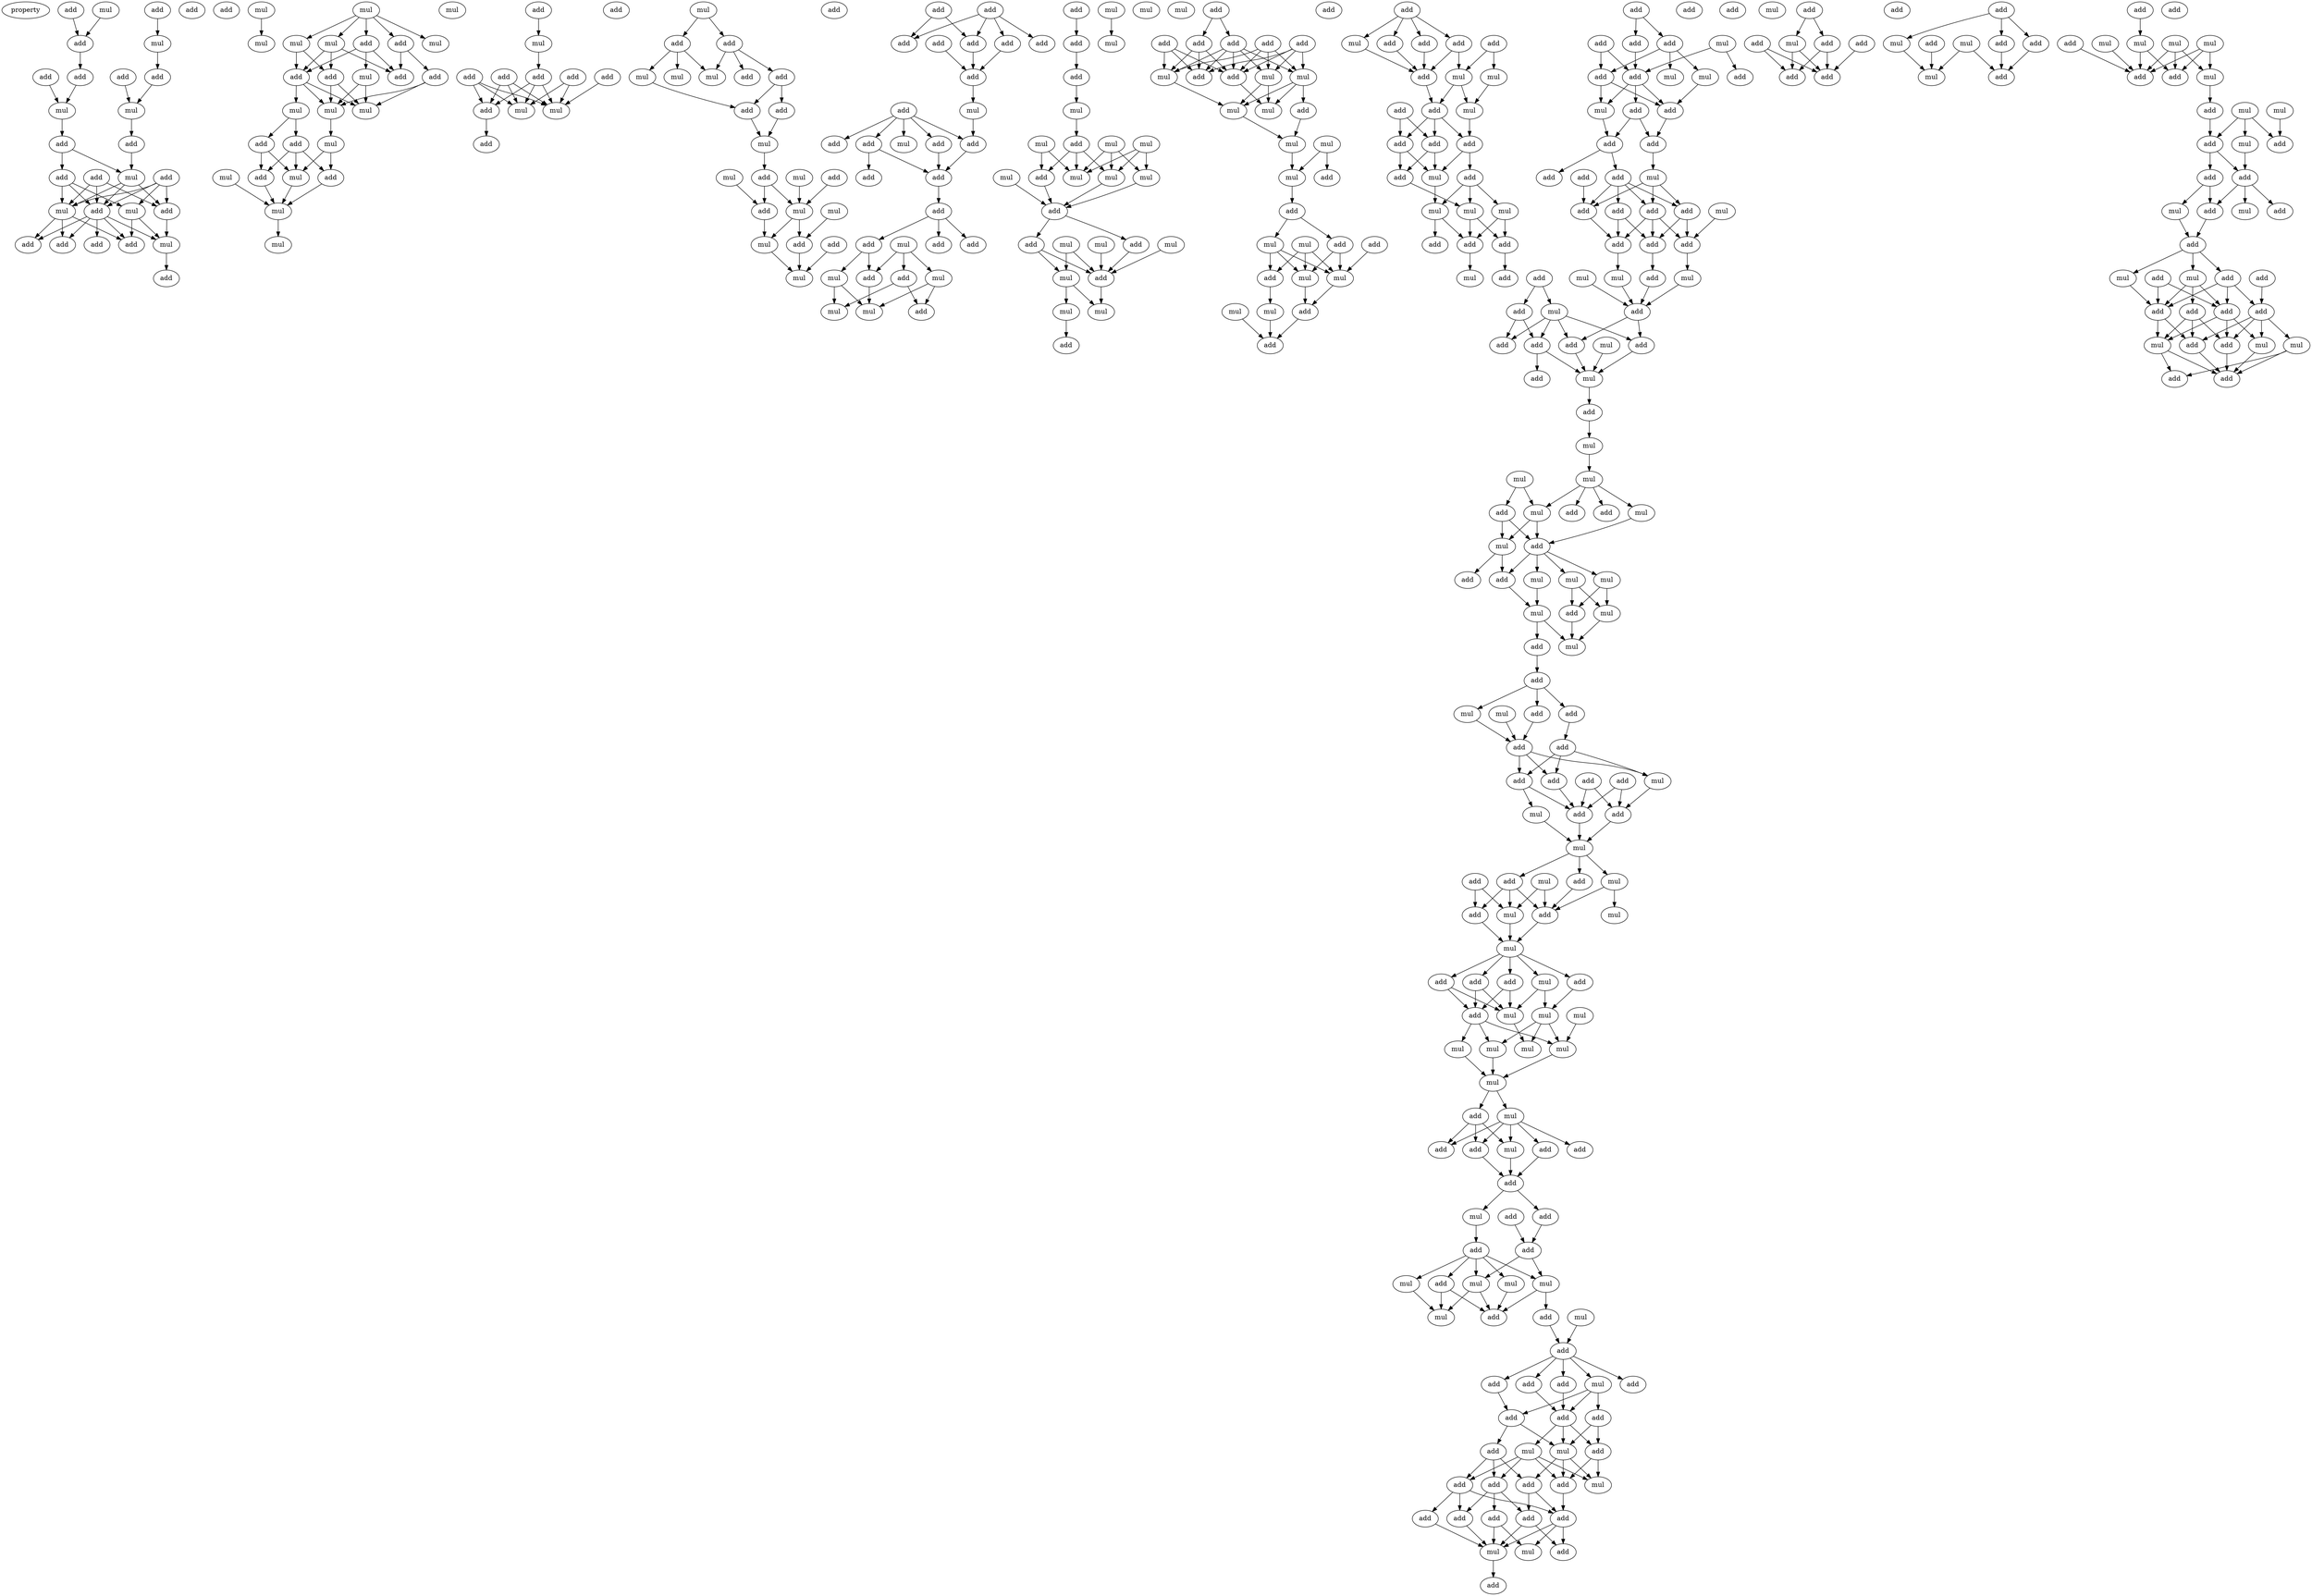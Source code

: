 digraph {
    node [fontcolor=black]
    property [mul=2,lf=1.5]
    0 [ label = mul ];
    1 [ label = add ];
    2 [ label = add ];
    3 [ label = add ];
    4 [ label = mul ];
    5 [ label = add ];
    6 [ label = add ];
    7 [ label = add ];
    8 [ label = add ];
    9 [ label = add ];
    10 [ label = mul ];
    11 [ label = mul ];
    12 [ label = add ];
    13 [ label = add ];
    14 [ label = add ];
    15 [ label = mul ];
    16 [ label = add ];
    17 [ label = add ];
    18 [ label = add ];
    19 [ label = mul ];
    20 [ label = add ];
    21 [ label = add ];
    22 [ label = mul ];
    23 [ label = add ];
    24 [ label = add ];
    25 [ label = add ];
    26 [ label = add ];
    27 [ label = mul ];
    28 [ label = add ];
    29 [ label = mul ];
    30 [ label = mul ];
    31 [ label = mul ];
    32 [ label = mul ];
    33 [ label = mul ];
    34 [ label = add ];
    35 [ label = add ];
    36 [ label = mul ];
    37 [ label = add ];
    38 [ label = mul ];
    39 [ label = add ];
    40 [ label = add ];
    41 [ label = add ];
    42 [ label = mul ];
    43 [ label = mul ];
    44 [ label = mul ];
    45 [ label = add ];
    46 [ label = add ];
    47 [ label = mul ];
    48 [ label = mul ];
    49 [ label = add ];
    50 [ label = mul ];
    51 [ label = add ];
    52 [ label = mul ];
    53 [ label = mul ];
    54 [ label = mul ];
    55 [ label = add ];
    56 [ label = mul ];
    57 [ label = add ];
    58 [ label = add ];
    59 [ label = add ];
    60 [ label = add ];
    61 [ label = add ];
    62 [ label = add ];
    63 [ label = mul ];
    64 [ label = mul ];
    65 [ label = add ];
    66 [ label = add ];
    67 [ label = mul ];
    68 [ label = add ];
    69 [ label = add ];
    70 [ label = add ];
    71 [ label = mul ];
    72 [ label = add ];
    73 [ label = mul ];
    74 [ label = mul ];
    75 [ label = add ];
    76 [ label = add ];
    77 [ label = mul ];
    78 [ label = add ];
    79 [ label = mul ];
    80 [ label = add ];
    81 [ label = add ];
    82 [ label = mul ];
    83 [ label = mul ];
    84 [ label = add ];
    85 [ label = mul ];
    86 [ label = add ];
    87 [ label = add ];
    88 [ label = mul ];
    89 [ label = mul ];
    90 [ label = add ];
    91 [ label = add ];
    92 [ label = add ];
    93 [ label = add ];
    94 [ label = add ];
    95 [ label = add ];
    96 [ label = add ];
    97 [ label = add ];
    98 [ label = add ];
    99 [ label = mul ];
    100 [ label = add ];
    101 [ label = add ];
    102 [ label = mul ];
    103 [ label = add ];
    104 [ label = add ];
    105 [ label = add ];
    106 [ label = add ];
    107 [ label = add ];
    108 [ label = add ];
    109 [ label = add ];
    110 [ label = add ];
    111 [ label = mul ];
    112 [ label = mul ];
    113 [ label = mul ];
    114 [ label = add ];
    115 [ label = add ];
    116 [ label = mul ];
    117 [ label = mul ];
    118 [ label = add ];
    119 [ label = add ];
    120 [ label = mul ];
    121 [ label = add ];
    122 [ label = add ];
    123 [ label = mul ];
    124 [ label = mul ];
    125 [ label = mul ];
    126 [ label = mul ];
    127 [ label = mul ];
    128 [ label = add ];
    129 [ label = mul ];
    130 [ label = add ];
    131 [ label = mul ];
    132 [ label = mul ];
    133 [ label = mul ];
    134 [ label = add ];
    135 [ label = mul ];
    136 [ label = add ];
    137 [ label = mul ];
    138 [ label = mul ];
    139 [ label = add ];
    140 [ label = mul ];
    141 [ label = add ];
    142 [ label = mul ];
    143 [ label = mul ];
    144 [ label = add ];
    145 [ label = mul ];
    146 [ label = mul ];
    147 [ label = add ];
    148 [ label = add ];
    149 [ label = add ];
    150 [ label = add ];
    151 [ label = add ];
    152 [ label = add ];
    153 [ label = add ];
    154 [ label = mul ];
    155 [ label = mul ];
    156 [ label = mul ];
    157 [ label = add ];
    158 [ label = mul ];
    159 [ label = add ];
    160 [ label = mul ];
    161 [ label = mul ];
    162 [ label = mul ];
    163 [ label = add ];
    164 [ label = mul ];
    165 [ label = add ];
    166 [ label = add ];
    167 [ label = add ];
    168 [ label = mul ];
    169 [ label = mul ];
    170 [ label = mul ];
    171 [ label = mul ];
    172 [ label = add ];
    173 [ label = add ];
    174 [ label = mul ];
    175 [ label = mul ];
    176 [ label = add ];
    177 [ label = add ];
    178 [ label = add ];
    179 [ label = add ];
    180 [ label = add ];
    181 [ label = mul ];
    182 [ label = add ];
    183 [ label = add ];
    184 [ label = add ];
    185 [ label = mul ];
    186 [ label = mul ];
    187 [ label = mul ];
    188 [ label = add ];
    189 [ label = add ];
    190 [ label = add ];
    191 [ label = add ];
    192 [ label = add ];
    193 [ label = add ];
    194 [ label = mul ];
    195 [ label = add ];
    196 [ label = mul ];
    197 [ label = mul ];
    198 [ label = mul ];
    199 [ label = add ];
    200 [ label = add ];
    201 [ label = add ];
    202 [ label = add ];
    203 [ label = mul ];
    204 [ label = add ];
    205 [ label = mul ];
    206 [ label = add ];
    207 [ label = add ];
    208 [ label = add ];
    209 [ label = add ];
    210 [ label = mul ];
    211 [ label = add ];
    212 [ label = add ];
    213 [ label = mul ];
    214 [ label = mul ];
    215 [ label = add ];
    216 [ label = add ];
    217 [ label = add ];
    218 [ label = add ];
    219 [ label = add ];
    220 [ label = add ];
    221 [ label = mul ];
    222 [ label = add ];
    223 [ label = add ];
    224 [ label = add ];
    225 [ label = add ];
    226 [ label = mul ];
    227 [ label = add ];
    228 [ label = add ];
    229 [ label = add ];
    230 [ label = add ];
    231 [ label = add ];
    232 [ label = add ];
    233 [ label = mul ];
    234 [ label = mul ];
    235 [ label = mul ];
    236 [ label = add ];
    237 [ label = add ];
    238 [ label = mul ];
    239 [ label = add ];
    240 [ label = add ];
    241 [ label = mul ];
    242 [ label = add ];
    243 [ label = add ];
    244 [ label = add ];
    245 [ label = mul ];
    246 [ label = add ];
    247 [ label = add ];
    248 [ label = mul ];
    249 [ label = mul ];
    250 [ label = mul ];
    251 [ label = add ];
    252 [ label = mul ];
    253 [ label = add ];
    254 [ label = add ];
    255 [ label = mul ];
    256 [ label = mul ];
    257 [ label = add ];
    258 [ label = add ];
    259 [ label = mul ];
    260 [ label = mul ];
    261 [ label = mul ];
    262 [ label = add ];
    263 [ label = mul ];
    264 [ label = add ];
    265 [ label = mul ];
    266 [ label = mul ];
    267 [ label = add ];
    268 [ label = add ];
    269 [ label = add ];
    270 [ label = add ];
    271 [ label = mul ];
    272 [ label = mul ];
    273 [ label = add ];
    274 [ label = add ];
    275 [ label = mul ];
    276 [ label = add ];
    277 [ label = add ];
    278 [ label = add ];
    279 [ label = add ];
    280 [ label = add ];
    281 [ label = add ];
    282 [ label = mul ];
    283 [ label = mul ];
    284 [ label = mul ];
    285 [ label = add ];
    286 [ label = add ];
    287 [ label = add ];
    288 [ label = mul ];
    289 [ label = mul ];
    290 [ label = add ];
    291 [ label = add ];
    292 [ label = mul ];
    293 [ label = mul ];
    294 [ label = add ];
    295 [ label = add ];
    296 [ label = mul ];
    297 [ label = add ];
    298 [ label = add ];
    299 [ label = mul ];
    300 [ label = mul ];
    301 [ label = mul ];
    302 [ label = add ];
    303 [ label = mul ];
    304 [ label = mul ];
    305 [ label = mul ];
    306 [ label = mul ];
    307 [ label = mul ];
    308 [ label = add ];
    309 [ label = mul ];
    310 [ label = add ];
    311 [ label = add ];
    312 [ label = add ];
    313 [ label = mul ];
    314 [ label = add ];
    315 [ label = add ];
    316 [ label = mul ];
    317 [ label = add ];
    318 [ label = add ];
    319 [ label = add ];
    320 [ label = add ];
    321 [ label = add ];
    322 [ label = mul ];
    323 [ label = mul ];
    324 [ label = mul ];
    325 [ label = add ];
    326 [ label = mul ];
    327 [ label = mul ];
    328 [ label = add ];
    329 [ label = add ];
    330 [ label = mul ];
    331 [ label = mul ];
    332 [ label = add ];
    333 [ label = add ];
    334 [ label = add ];
    335 [ label = mul ];
    336 [ label = add ];
    337 [ label = add ];
    338 [ label = add ];
    339 [ label = add ];
    340 [ label = add ];
    341 [ label = mul ];
    342 [ label = mul ];
    343 [ label = add ];
    344 [ label = add ];
    345 [ label = add ];
    346 [ label = add ];
    347 [ label = add ];
    348 [ label = add ];
    349 [ label = mul ];
    350 [ label = add ];
    351 [ label = add ];
    352 [ label = add ];
    353 [ label = add ];
    354 [ label = add ];
    355 [ label = mul ];
    356 [ label = mul ];
    357 [ label = add ];
    358 [ label = add ];
    359 [ label = add ];
    360 [ label = add ];
    361 [ label = add ];
    362 [ label = add ];
    363 [ label = mul ];
    364 [ label = add ];
    365 [ label = add ];
    366 [ label = add ];
    367 [ label = add ];
    368 [ label = mul ];
    369 [ label = add ];
    370 [ label = mul ];
    371 [ label = add ];
    372 [ label = add ];
    373 [ label = add ];
    374 [ label = mul ];
    375 [ label = add ];
    376 [ label = mul ];
    377 [ label = mul ];
    378 [ label = add ];
    379 [ label = mul ];
    380 [ label = mul ];
    381 [ label = add ];
    382 [ label = add ];
    383 [ label = mul ];
    384 [ label = mul ];
    385 [ label = add ];
    386 [ label = mul ];
    387 [ label = mul ];
    388 [ label = add ];
    389 [ label = add ];
    390 [ label = add ];
    391 [ label = add ];
    392 [ label = mul ];
    393 [ label = add ];
    394 [ label = mul ];
    395 [ label = add ];
    396 [ label = add ];
    397 [ label = add ];
    398 [ label = mul ];
    399 [ label = add ];
    400 [ label = add ];
    401 [ label = mul ];
    402 [ label = add ];
    403 [ label = add ];
    404 [ label = add ];
    405 [ label = add ];
    406 [ label = add ];
    407 [ label = add ];
    408 [ label = add ];
    409 [ label = mul ];
    410 [ label = mul ];
    411 [ label = mul ];
    412 [ label = add ];
    413 [ label = add ];
    0 -> 3 [ name = 0 ];
    1 -> 4 [ name = 1 ];
    2 -> 3 [ name = 2 ];
    3 -> 8 [ name = 3 ];
    4 -> 9 [ name = 4 ];
    5 -> 11 [ name = 5 ];
    7 -> 10 [ name = 6 ];
    8 -> 11 [ name = 7 ];
    9 -> 10 [ name = 8 ];
    10 -> 13 [ name = 9 ];
    11 -> 12 [ name = 10 ];
    12 -> 15 [ name = 11 ];
    12 -> 17 [ name = 12 ];
    13 -> 15 [ name = 13 ];
    14 -> 19 [ name = 14 ];
    14 -> 20 [ name = 15 ];
    14 -> 21 [ name = 16 ];
    15 -> 19 [ name = 17 ];
    15 -> 20 [ name = 18 ];
    15 -> 21 [ name = 19 ];
    17 -> 19 [ name = 20 ];
    17 -> 21 [ name = 21 ];
    17 -> 22 [ name = 22 ];
    18 -> 19 [ name = 23 ];
    18 -> 20 [ name = 24 ];
    18 -> 21 [ name = 25 ];
    18 -> 22 [ name = 26 ];
    19 -> 24 [ name = 27 ];
    19 -> 25 [ name = 28 ];
    19 -> 26 [ name = 29 ];
    20 -> 27 [ name = 30 ];
    21 -> 23 [ name = 31 ];
    21 -> 24 [ name = 32 ];
    21 -> 25 [ name = 33 ];
    21 -> 26 [ name = 34 ];
    21 -> 27 [ name = 35 ];
    22 -> 25 [ name = 36 ];
    22 -> 27 [ name = 37 ];
    27 -> 28 [ name = 38 ];
    29 -> 31 [ name = 39 ];
    30 -> 32 [ name = 40 ];
    30 -> 33 [ name = 41 ];
    30 -> 34 [ name = 42 ];
    30 -> 35 [ name = 43 ];
    30 -> 36 [ name = 44 ];
    32 -> 39 [ name = 45 ];
    32 -> 40 [ name = 46 ];
    32 -> 41 [ name = 47 ];
    33 -> 39 [ name = 48 ];
    33 -> 41 [ name = 49 ];
    34 -> 38 [ name = 50 ];
    34 -> 40 [ name = 51 ];
    34 -> 41 [ name = 52 ];
    35 -> 37 [ name = 53 ];
    35 -> 40 [ name = 54 ];
    37 -> 42 [ name = 55 ];
    37 -> 43 [ name = 56 ];
    38 -> 42 [ name = 57 ];
    38 -> 43 [ name = 58 ];
    39 -> 42 [ name = 59 ];
    39 -> 43 [ name = 60 ];
    41 -> 42 [ name = 61 ];
    41 -> 43 [ name = 62 ];
    41 -> 44 [ name = 63 ];
    42 -> 47 [ name = 64 ];
    44 -> 45 [ name = 65 ];
    44 -> 46 [ name = 66 ];
    45 -> 49 [ name = 67 ];
    45 -> 50 [ name = 68 ];
    45 -> 51 [ name = 69 ];
    46 -> 49 [ name = 70 ];
    46 -> 50 [ name = 71 ];
    47 -> 50 [ name = 72 ];
    47 -> 51 [ name = 73 ];
    48 -> 52 [ name = 74 ];
    49 -> 52 [ name = 75 ];
    50 -> 52 [ name = 76 ];
    51 -> 52 [ name = 77 ];
    52 -> 54 [ name = 78 ];
    55 -> 56 [ name = 79 ];
    56 -> 61 [ name = 80 ];
    57 -> 63 [ name = 81 ];
    58 -> 62 [ name = 82 ];
    58 -> 63 [ name = 83 ];
    58 -> 64 [ name = 84 ];
    59 -> 62 [ name = 85 ];
    59 -> 63 [ name = 86 ];
    59 -> 64 [ name = 87 ];
    60 -> 63 [ name = 88 ];
    60 -> 64 [ name = 89 ];
    61 -> 62 [ name = 90 ];
    61 -> 63 [ name = 91 ];
    61 -> 64 [ name = 92 ];
    62 -> 65 [ name = 93 ];
    67 -> 68 [ name = 94 ];
    67 -> 69 [ name = 95 ];
    68 -> 71 [ name = 96 ];
    68 -> 73 [ name = 97 ];
    68 -> 74 [ name = 98 ];
    69 -> 70 [ name = 99 ];
    69 -> 71 [ name = 100 ];
    69 -> 72 [ name = 101 ];
    72 -> 75 [ name = 102 ];
    72 -> 76 [ name = 103 ];
    73 -> 75 [ name = 104 ];
    75 -> 77 [ name = 105 ];
    76 -> 77 [ name = 106 ];
    77 -> 78 [ name = 107 ];
    78 -> 84 [ name = 108 ];
    78 -> 85 [ name = 109 ];
    79 -> 85 [ name = 110 ];
    81 -> 85 [ name = 111 ];
    82 -> 84 [ name = 112 ];
    83 -> 86 [ name = 113 ];
    84 -> 88 [ name = 114 ];
    85 -> 86 [ name = 115 ];
    85 -> 88 [ name = 116 ];
    86 -> 89 [ name = 117 ];
    87 -> 89 [ name = 118 ];
    88 -> 89 [ name = 119 ];
    90 -> 92 [ name = 120 ];
    90 -> 93 [ name = 121 ];
    90 -> 94 [ name = 122 ];
    90 -> 95 [ name = 123 ];
    91 -> 92 [ name = 124 ];
    91 -> 94 [ name = 125 ];
    92 -> 97 [ name = 126 ];
    93 -> 97 [ name = 127 ];
    96 -> 97 [ name = 128 ];
    97 -> 99 [ name = 129 ];
    98 -> 100 [ name = 130 ];
    98 -> 101 [ name = 131 ];
    98 -> 102 [ name = 132 ];
    98 -> 103 [ name = 133 ];
    98 -> 104 [ name = 134 ];
    99 -> 104 [ name = 135 ];
    100 -> 106 [ name = 136 ];
    101 -> 105 [ name = 137 ];
    101 -> 106 [ name = 138 ];
    104 -> 106 [ name = 139 ];
    106 -> 107 [ name = 140 ];
    107 -> 108 [ name = 141 ];
    107 -> 109 [ name = 142 ];
    107 -> 110 [ name = 143 ];
    108 -> 112 [ name = 144 ];
    108 -> 115 [ name = 145 ];
    111 -> 113 [ name = 146 ];
    111 -> 114 [ name = 147 ];
    111 -> 115 [ name = 148 ];
    112 -> 116 [ name = 149 ];
    112 -> 117 [ name = 150 ];
    113 -> 116 [ name = 151 ];
    113 -> 118 [ name = 152 ];
    114 -> 117 [ name = 153 ];
    114 -> 118 [ name = 154 ];
    115 -> 116 [ name = 155 ];
    119 -> 121 [ name = 156 ];
    120 -> 123 [ name = 157 ];
    121 -> 122 [ name = 158 ];
    122 -> 124 [ name = 159 ];
    124 -> 128 [ name = 160 ];
    125 -> 129 [ name = 161 ];
    125 -> 131 [ name = 162 ];
    125 -> 133 [ name = 163 ];
    126 -> 129 [ name = 164 ];
    126 -> 131 [ name = 165 ];
    126 -> 133 [ name = 166 ];
    127 -> 130 [ name = 167 ];
    127 -> 133 [ name = 168 ];
    128 -> 130 [ name = 169 ];
    128 -> 131 [ name = 170 ];
    128 -> 133 [ name = 171 ];
    129 -> 134 [ name = 172 ];
    130 -> 134 [ name = 173 ];
    131 -> 134 [ name = 174 ];
    132 -> 134 [ name = 175 ];
    134 -> 136 [ name = 176 ];
    134 -> 139 [ name = 177 ];
    135 -> 140 [ name = 178 ];
    135 -> 141 [ name = 179 ];
    136 -> 140 [ name = 180 ];
    136 -> 141 [ name = 181 ];
    137 -> 141 [ name = 182 ];
    138 -> 141 [ name = 183 ];
    139 -> 141 [ name = 184 ];
    140 -> 142 [ name = 185 ];
    140 -> 143 [ name = 186 ];
    141 -> 142 [ name = 187 ];
    143 -> 144 [ name = 188 ];
    147 -> 148 [ name = 189 ];
    147 -> 151 [ name = 190 ];
    148 -> 153 [ name = 191 ];
    148 -> 156 [ name = 192 ];
    148 -> 157 [ name = 193 ];
    149 -> 154 [ name = 194 ];
    149 -> 155 [ name = 195 ];
    149 -> 156 [ name = 196 ];
    149 -> 157 [ name = 197 ];
    150 -> 153 [ name = 198 ];
    150 -> 154 [ name = 199 ];
    150 -> 155 [ name = 200 ];
    150 -> 157 [ name = 201 ];
    151 -> 153 [ name = 202 ];
    151 -> 154 [ name = 203 ];
    151 -> 155 [ name = 204 ];
    151 -> 156 [ name = 205 ];
    151 -> 157 [ name = 206 ];
    152 -> 153 [ name = 207 ];
    152 -> 156 [ name = 208 ];
    152 -> 157 [ name = 209 ];
    154 -> 158 [ name = 210 ];
    154 -> 160 [ name = 211 ];
    155 -> 158 [ name = 212 ];
    155 -> 159 [ name = 213 ];
    155 -> 160 [ name = 214 ];
    156 -> 160 [ name = 215 ];
    157 -> 158 [ name = 216 ];
    159 -> 161 [ name = 217 ];
    160 -> 161 [ name = 218 ];
    161 -> 164 [ name = 219 ];
    162 -> 163 [ name = 220 ];
    162 -> 164 [ name = 221 ];
    164 -> 165 [ name = 222 ];
    165 -> 166 [ name = 223 ];
    165 -> 168 [ name = 224 ];
    166 -> 170 [ name = 225 ];
    166 -> 171 [ name = 226 ];
    167 -> 170 [ name = 227 ];
    168 -> 170 [ name = 228 ];
    168 -> 171 [ name = 229 ];
    168 -> 172 [ name = 230 ];
    169 -> 170 [ name = 231 ];
    169 -> 171 [ name = 232 ];
    169 -> 172 [ name = 233 ];
    170 -> 176 [ name = 234 ];
    171 -> 176 [ name = 235 ];
    172 -> 175 [ name = 236 ];
    174 -> 177 [ name = 237 ];
    175 -> 177 [ name = 238 ];
    176 -> 177 [ name = 239 ];
    178 -> 179 [ name = 240 ];
    178 -> 181 [ name = 241 ];
    178 -> 182 [ name = 242 ];
    178 -> 183 [ name = 243 ];
    179 -> 184 [ name = 244 ];
    179 -> 186 [ name = 245 ];
    180 -> 185 [ name = 246 ];
    180 -> 186 [ name = 247 ];
    181 -> 184 [ name = 248 ];
    182 -> 184 [ name = 249 ];
    183 -> 184 [ name = 250 ];
    184 -> 188 [ name = 251 ];
    185 -> 187 [ name = 252 ];
    186 -> 187 [ name = 253 ];
    186 -> 188 [ name = 254 ];
    187 -> 192 [ name = 255 ];
    188 -> 190 [ name = 256 ];
    188 -> 191 [ name = 257 ];
    188 -> 192 [ name = 258 ];
    189 -> 190 [ name = 259 ];
    189 -> 191 [ name = 260 ];
    190 -> 194 [ name = 261 ];
    190 -> 195 [ name = 262 ];
    191 -> 194 [ name = 263 ];
    191 -> 195 [ name = 264 ];
    192 -> 193 [ name = 265 ];
    192 -> 194 [ name = 266 ];
    193 -> 196 [ name = 267 ];
    193 -> 197 [ name = 268 ];
    193 -> 198 [ name = 269 ];
    194 -> 198 [ name = 270 ];
    195 -> 197 [ name = 271 ];
    196 -> 200 [ name = 272 ];
    196 -> 201 [ name = 273 ];
    197 -> 200 [ name = 274 ];
    197 -> 201 [ name = 275 ];
    198 -> 199 [ name = 276 ];
    198 -> 201 [ name = 277 ];
    200 -> 202 [ name = 278 ];
    201 -> 203 [ name = 279 ];
    204 -> 206 [ name = 280 ];
    204 -> 208 [ name = 281 ];
    205 -> 209 [ name = 282 ];
    205 -> 212 [ name = 283 ];
    206 -> 212 [ name = 284 ];
    207 -> 211 [ name = 285 ];
    207 -> 212 [ name = 286 ];
    208 -> 210 [ name = 287 ];
    208 -> 211 [ name = 288 ];
    208 -> 213 [ name = 289 ];
    210 -> 215 [ name = 290 ];
    211 -> 214 [ name = 291 ];
    211 -> 215 [ name = 292 ];
    212 -> 214 [ name = 293 ];
    212 -> 215 [ name = 294 ];
    212 -> 216 [ name = 295 ];
    214 -> 217 [ name = 296 ];
    215 -> 218 [ name = 297 ];
    216 -> 217 [ name = 298 ];
    216 -> 218 [ name = 299 ];
    217 -> 220 [ name = 300 ];
    217 -> 222 [ name = 301 ];
    218 -> 221 [ name = 302 ];
    219 -> 224 [ name = 303 ];
    221 -> 223 [ name = 304 ];
    221 -> 224 [ name = 305 ];
    221 -> 227 [ name = 306 ];
    222 -> 223 [ name = 307 ];
    222 -> 224 [ name = 308 ];
    222 -> 225 [ name = 309 ];
    222 -> 227 [ name = 310 ];
    223 -> 229 [ name = 311 ];
    223 -> 230 [ name = 312 ];
    224 -> 228 [ name = 313 ];
    225 -> 228 [ name = 314 ];
    225 -> 230 [ name = 315 ];
    226 -> 229 [ name = 316 ];
    227 -> 228 [ name = 317 ];
    227 -> 229 [ name = 318 ];
    227 -> 230 [ name = 319 ];
    228 -> 235 [ name = 320 ];
    229 -> 234 [ name = 321 ];
    230 -> 231 [ name = 322 ];
    231 -> 237 [ name = 323 ];
    232 -> 236 [ name = 324 ];
    232 -> 238 [ name = 325 ];
    233 -> 237 [ name = 326 ];
    234 -> 237 [ name = 327 ];
    235 -> 237 [ name = 328 ];
    236 -> 239 [ name = 329 ];
    236 -> 243 [ name = 330 ];
    237 -> 240 [ name = 331 ];
    237 -> 242 [ name = 332 ];
    238 -> 239 [ name = 333 ];
    238 -> 240 [ name = 334 ];
    238 -> 242 [ name = 335 ];
    238 -> 243 [ name = 336 ];
    239 -> 244 [ name = 337 ];
    239 -> 245 [ name = 338 ];
    240 -> 245 [ name = 339 ];
    241 -> 245 [ name = 340 ];
    242 -> 245 [ name = 341 ];
    245 -> 247 [ name = 342 ];
    247 -> 248 [ name = 343 ];
    248 -> 250 [ name = 344 ];
    249 -> 252 [ name = 345 ];
    249 -> 254 [ name = 346 ];
    250 -> 251 [ name = 347 ];
    250 -> 252 [ name = 348 ];
    250 -> 253 [ name = 349 ];
    250 -> 255 [ name = 350 ];
    252 -> 256 [ name = 351 ];
    252 -> 257 [ name = 352 ];
    254 -> 256 [ name = 353 ];
    254 -> 257 [ name = 354 ];
    255 -> 257 [ name = 355 ];
    256 -> 258 [ name = 356 ];
    256 -> 262 [ name = 357 ];
    257 -> 258 [ name = 358 ];
    257 -> 259 [ name = 359 ];
    257 -> 260 [ name = 360 ];
    257 -> 261 [ name = 361 ];
    258 -> 265 [ name = 362 ];
    259 -> 263 [ name = 363 ];
    259 -> 264 [ name = 364 ];
    260 -> 263 [ name = 365 ];
    260 -> 264 [ name = 366 ];
    261 -> 265 [ name = 367 ];
    263 -> 266 [ name = 368 ];
    264 -> 266 [ name = 369 ];
    265 -> 266 [ name = 370 ];
    265 -> 267 [ name = 371 ];
    267 -> 268 [ name = 372 ];
    268 -> 269 [ name = 373 ];
    268 -> 270 [ name = 374 ];
    268 -> 271 [ name = 375 ];
    269 -> 273 [ name = 376 ];
    270 -> 274 [ name = 377 ];
    271 -> 274 [ name = 378 ];
    272 -> 274 [ name = 379 ];
    273 -> 275 [ name = 380 ];
    273 -> 276 [ name = 381 ];
    273 -> 278 [ name = 382 ];
    274 -> 275 [ name = 383 ];
    274 -> 276 [ name = 384 ];
    274 -> 278 [ name = 385 ];
    275 -> 280 [ name = 386 ];
    276 -> 281 [ name = 387 ];
    276 -> 282 [ name = 388 ];
    277 -> 280 [ name = 389 ];
    277 -> 281 [ name = 390 ];
    278 -> 281 [ name = 391 ];
    279 -> 280 [ name = 392 ];
    279 -> 281 [ name = 393 ];
    280 -> 283 [ name = 394 ];
    281 -> 283 [ name = 395 ];
    282 -> 283 [ name = 396 ];
    283 -> 284 [ name = 397 ];
    283 -> 285 [ name = 398 ];
    283 -> 287 [ name = 399 ];
    284 -> 289 [ name = 400 ];
    284 -> 290 [ name = 401 ];
    285 -> 290 [ name = 402 ];
    285 -> 291 [ name = 403 ];
    285 -> 292 [ name = 404 ];
    286 -> 291 [ name = 405 ];
    286 -> 292 [ name = 406 ];
    287 -> 290 [ name = 407 ];
    288 -> 290 [ name = 408 ];
    288 -> 292 [ name = 409 ];
    290 -> 293 [ name = 410 ];
    291 -> 293 [ name = 411 ];
    292 -> 293 [ name = 412 ];
    293 -> 294 [ name = 413 ];
    293 -> 295 [ name = 414 ];
    293 -> 296 [ name = 415 ];
    293 -> 297 [ name = 416 ];
    293 -> 298 [ name = 417 ];
    294 -> 301 [ name = 418 ];
    294 -> 302 [ name = 419 ];
    295 -> 299 [ name = 420 ];
    296 -> 299 [ name = 421 ];
    296 -> 301 [ name = 422 ];
    297 -> 301 [ name = 423 ];
    297 -> 302 [ name = 424 ];
    298 -> 301 [ name = 425 ];
    298 -> 302 [ name = 426 ];
    299 -> 303 [ name = 427 ];
    299 -> 305 [ name = 428 ];
    299 -> 306 [ name = 429 ];
    300 -> 305 [ name = 430 ];
    301 -> 303 [ name = 431 ];
    302 -> 304 [ name = 432 ];
    302 -> 305 [ name = 433 ];
    302 -> 306 [ name = 434 ];
    304 -> 307 [ name = 435 ];
    305 -> 307 [ name = 436 ];
    306 -> 307 [ name = 437 ];
    307 -> 308 [ name = 438 ];
    307 -> 309 [ name = 439 ];
    308 -> 310 [ name = 440 ];
    308 -> 313 [ name = 441 ];
    308 -> 314 [ name = 442 ];
    309 -> 310 [ name = 443 ];
    309 -> 311 [ name = 444 ];
    309 -> 312 [ name = 445 ];
    309 -> 313 [ name = 446 ];
    309 -> 314 [ name = 447 ];
    310 -> 315 [ name = 448 ];
    312 -> 315 [ name = 449 ];
    313 -> 315 [ name = 450 ];
    315 -> 316 [ name = 451 ];
    315 -> 317 [ name = 452 ];
    316 -> 321 [ name = 453 ];
    317 -> 320 [ name = 454 ];
    319 -> 320 [ name = 455 ];
    320 -> 323 [ name = 456 ];
    320 -> 326 [ name = 457 ];
    321 -> 322 [ name = 458 ];
    321 -> 323 [ name = 459 ];
    321 -> 324 [ name = 460 ];
    321 -> 325 [ name = 461 ];
    321 -> 326 [ name = 462 ];
    322 -> 328 [ name = 463 ];
    323 -> 328 [ name = 464 ];
    323 -> 330 [ name = 465 ];
    324 -> 330 [ name = 466 ];
    325 -> 328 [ name = 467 ];
    325 -> 330 [ name = 468 ];
    326 -> 328 [ name = 469 ];
    326 -> 329 [ name = 470 ];
    329 -> 332 [ name = 471 ];
    331 -> 332 [ name = 472 ];
    332 -> 333 [ name = 473 ];
    332 -> 334 [ name = 474 ];
    332 -> 335 [ name = 475 ];
    332 -> 336 [ name = 476 ];
    332 -> 337 [ name = 477 ];
    333 -> 338 [ name = 478 ];
    335 -> 338 [ name = 479 ];
    335 -> 339 [ name = 480 ];
    335 -> 340 [ name = 481 ];
    336 -> 339 [ name = 482 ];
    337 -> 339 [ name = 483 ];
    338 -> 342 [ name = 484 ];
    338 -> 343 [ name = 485 ];
    339 -> 341 [ name = 486 ];
    339 -> 342 [ name = 487 ];
    339 -> 344 [ name = 488 ];
    340 -> 342 [ name = 489 ];
    340 -> 344 [ name = 490 ];
    341 -> 345 [ name = 491 ];
    341 -> 346 [ name = 492 ];
    341 -> 348 [ name = 493 ];
    341 -> 349 [ name = 494 ];
    342 -> 346 [ name = 495 ];
    342 -> 347 [ name = 496 ];
    342 -> 349 [ name = 497 ];
    343 -> 345 [ name = 498 ];
    343 -> 347 [ name = 499 ];
    343 -> 348 [ name = 500 ];
    344 -> 346 [ name = 501 ];
    344 -> 349 [ name = 502 ];
    345 -> 351 [ name = 503 ];
    345 -> 352 [ name = 504 ];
    345 -> 354 [ name = 505 ];
    346 -> 353 [ name = 506 ];
    347 -> 353 [ name = 507 ];
    347 -> 354 [ name = 508 ];
    348 -> 350 [ name = 509 ];
    348 -> 351 [ name = 510 ];
    348 -> 353 [ name = 511 ];
    350 -> 355 [ name = 512 ];
    351 -> 355 [ name = 513 ];
    352 -> 355 [ name = 514 ];
    352 -> 356 [ name = 515 ];
    353 -> 355 [ name = 516 ];
    353 -> 356 [ name = 517 ];
    353 -> 357 [ name = 518 ];
    354 -> 355 [ name = 519 ];
    354 -> 357 [ name = 520 ];
    355 -> 358 [ name = 521 ];
    359 -> 363 [ name = 522 ];
    359 -> 364 [ name = 523 ];
    360 -> 366 [ name = 524 ];
    361 -> 365 [ name = 525 ];
    361 -> 366 [ name = 526 ];
    363 -> 365 [ name = 527 ];
    363 -> 366 [ name = 528 ];
    364 -> 365 [ name = 529 ];
    364 -> 366 [ name = 530 ];
    367 -> 368 [ name = 531 ];
    367 -> 371 [ name = 532 ];
    367 -> 372 [ name = 533 ];
    368 -> 374 [ name = 534 ];
    369 -> 374 [ name = 535 ];
    370 -> 373 [ name = 536 ];
    370 -> 374 [ name = 537 ];
    371 -> 373 [ name = 538 ];
    372 -> 373 [ name = 539 ];
    375 -> 376 [ name = 540 ];
    376 -> 381 [ name = 541 ];
    376 -> 382 [ name = 542 ];
    377 -> 381 [ name = 543 ];
    378 -> 381 [ name = 544 ];
    379 -> 381 [ name = 545 ];
    379 -> 382 [ name = 546 ];
    379 -> 383 [ name = 547 ];
    380 -> 381 [ name = 548 ];
    380 -> 382 [ name = 549 ];
    380 -> 383 [ name = 550 ];
    383 -> 385 [ name = 551 ];
    384 -> 389 [ name = 552 ];
    385 -> 388 [ name = 553 ];
    386 -> 387 [ name = 554 ];
    386 -> 388 [ name = 555 ];
    386 -> 389 [ name = 556 ];
    387 -> 390 [ name = 557 ];
    388 -> 390 [ name = 558 ];
    388 -> 391 [ name = 559 ];
    390 -> 392 [ name = 560 ];
    390 -> 393 [ name = 561 ];
    390 -> 395 [ name = 562 ];
    391 -> 394 [ name = 563 ];
    391 -> 395 [ name = 564 ];
    394 -> 397 [ name = 565 ];
    395 -> 397 [ name = 566 ];
    397 -> 398 [ name = 567 ];
    397 -> 399 [ name = 568 ];
    397 -> 401 [ name = 569 ];
    398 -> 403 [ name = 570 ];
    399 -> 403 [ name = 571 ];
    399 -> 405 [ name = 572 ];
    399 -> 406 [ name = 573 ];
    400 -> 403 [ name = 574 ];
    400 -> 405 [ name = 575 ];
    401 -> 403 [ name = 576 ];
    401 -> 404 [ name = 577 ];
    401 -> 405 [ name = 578 ];
    402 -> 406 [ name = 579 ];
    403 -> 407 [ name = 580 ];
    403 -> 410 [ name = 581 ];
    404 -> 407 [ name = 582 ];
    404 -> 408 [ name = 583 ];
    404 -> 410 [ name = 584 ];
    405 -> 408 [ name = 585 ];
    405 -> 410 [ name = 586 ];
    405 -> 411 [ name = 587 ];
    406 -> 407 [ name = 588 ];
    406 -> 408 [ name = 589 ];
    406 -> 409 [ name = 590 ];
    406 -> 411 [ name = 591 ];
    407 -> 412 [ name = 592 ];
    408 -> 412 [ name = 593 ];
    409 -> 412 [ name = 594 ];
    409 -> 413 [ name = 595 ];
    410 -> 412 [ name = 596 ];
    410 -> 413 [ name = 597 ];
    411 -> 412 [ name = 598 ];
}

